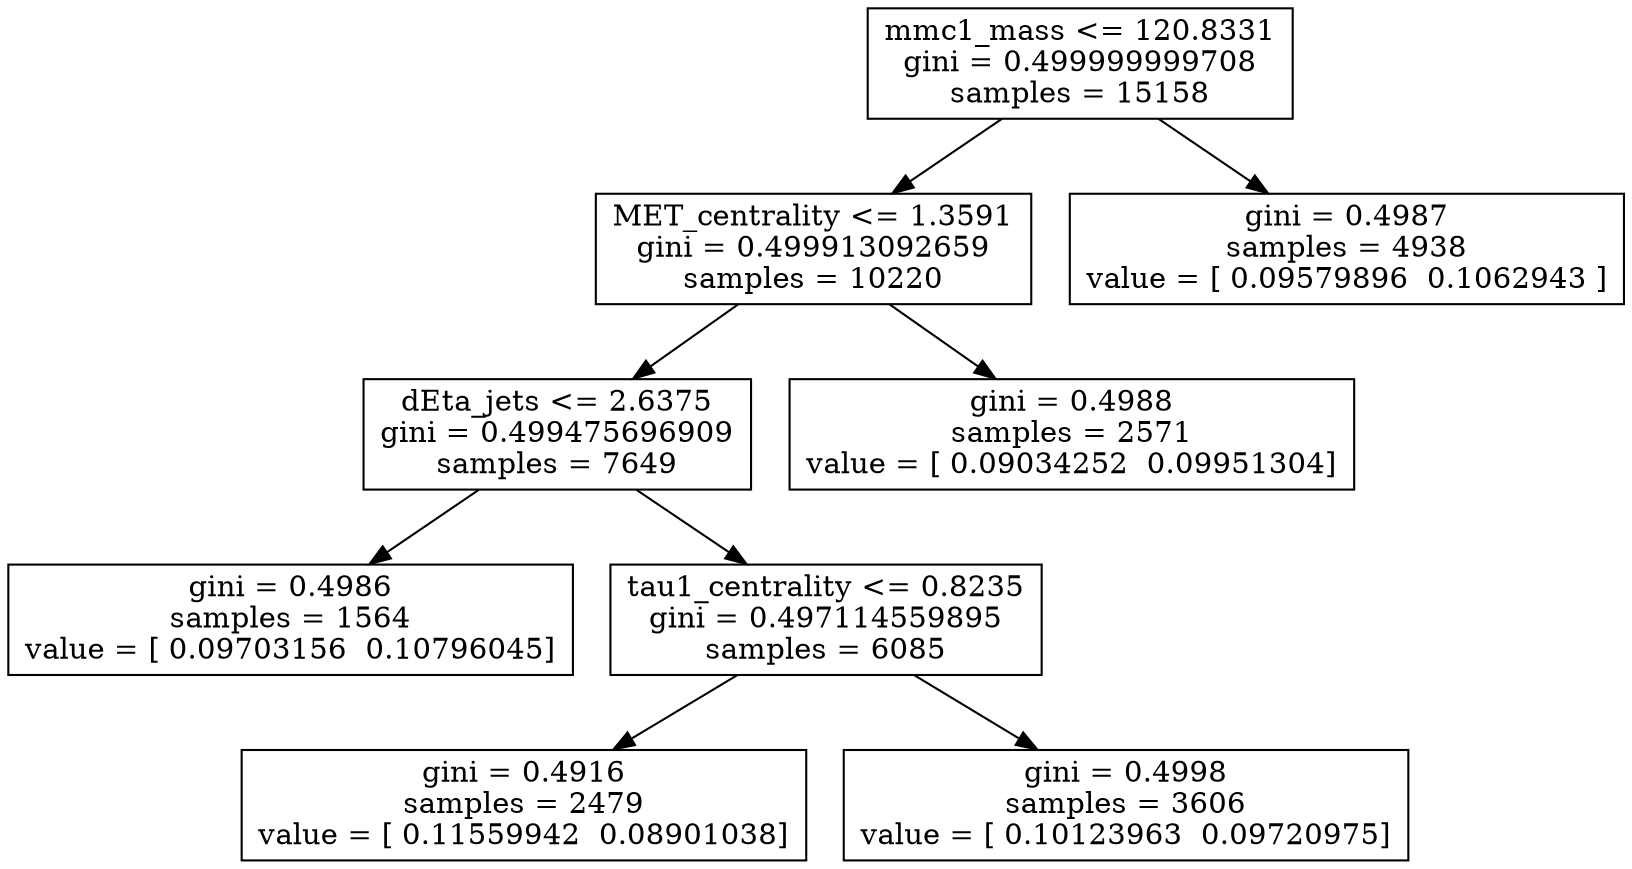 digraph Tree {
0 [label="mmc1_mass <= 120.8331\ngini = 0.499999999708\nsamples = 15158", shape="box"] ;
1 [label="MET_centrality <= 1.3591\ngini = 0.499913092659\nsamples = 10220", shape="box"] ;
0 -> 1 ;
2 [label="dEta_jets <= 2.6375\ngini = 0.499475696909\nsamples = 7649", shape="box"] ;
1 -> 2 ;
3 [label="gini = 0.4986\nsamples = 1564\nvalue = [ 0.09703156  0.10796045]", shape="box"] ;
2 -> 3 ;
4 [label="tau1_centrality <= 0.8235\ngini = 0.497114559895\nsamples = 6085", shape="box"] ;
2 -> 4 ;
5 [label="gini = 0.4916\nsamples = 2479\nvalue = [ 0.11559942  0.08901038]", shape="box"] ;
4 -> 5 ;
6 [label="gini = 0.4998\nsamples = 3606\nvalue = [ 0.10123963  0.09720975]", shape="box"] ;
4 -> 6 ;
7 [label="gini = 0.4988\nsamples = 2571\nvalue = [ 0.09034252  0.09951304]", shape="box"] ;
1 -> 7 ;
8 [label="gini = 0.4987\nsamples = 4938\nvalue = [ 0.09579896  0.1062943 ]", shape="box"] ;
0 -> 8 ;
}